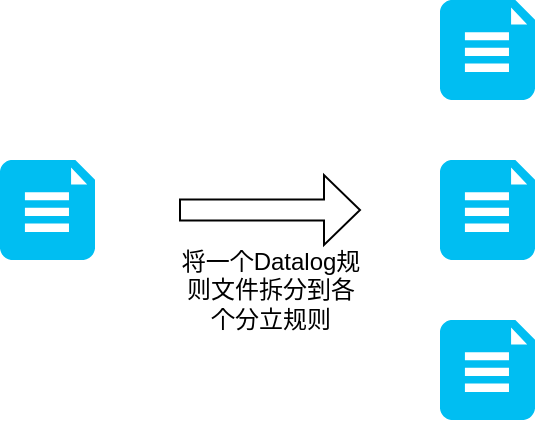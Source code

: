 <mxfile version="22.1.11" type="github">
  <diagram name="第 1 页" id="qbcq0HSddqmyH18pInoi">
    <mxGraphModel dx="954" dy="606" grid="1" gridSize="10" guides="1" tooltips="1" connect="1" arrows="1" fold="1" page="1" pageScale="1" pageWidth="827" pageHeight="1169" math="0" shadow="0">
      <root>
        <mxCell id="0" />
        <mxCell id="1" parent="0" />
        <mxCell id="Vjg9qxUvn2heQVp0XPwC-1" value="" style="verticalLabelPosition=bottom;html=1;verticalAlign=top;align=center;strokeColor=none;fillColor=#00BEF2;shape=mxgraph.azure.file_2;pointerEvents=1;" vertex="1" parent="1">
          <mxGeometry x="60" y="210" width="47.5" height="50" as="geometry" />
        </mxCell>
        <mxCell id="Vjg9qxUvn2heQVp0XPwC-2" value="" style="verticalLabelPosition=bottom;html=1;verticalAlign=top;align=center;strokeColor=none;fillColor=#00BEF2;shape=mxgraph.azure.file_2;pointerEvents=1;" vertex="1" parent="1">
          <mxGeometry x="280" y="130" width="47.5" height="50" as="geometry" />
        </mxCell>
        <mxCell id="Vjg9qxUvn2heQVp0XPwC-3" value="" style="verticalLabelPosition=bottom;html=1;verticalAlign=top;align=center;strokeColor=none;fillColor=#00BEF2;shape=mxgraph.azure.file_2;pointerEvents=1;" vertex="1" parent="1">
          <mxGeometry x="280" y="210" width="47.5" height="50" as="geometry" />
        </mxCell>
        <mxCell id="Vjg9qxUvn2heQVp0XPwC-4" value="" style="verticalLabelPosition=bottom;html=1;verticalAlign=top;align=center;strokeColor=none;fillColor=#00BEF2;shape=mxgraph.azure.file_2;pointerEvents=1;" vertex="1" parent="1">
          <mxGeometry x="280" y="290" width="47.5" height="50" as="geometry" />
        </mxCell>
        <mxCell id="Vjg9qxUvn2heQVp0XPwC-5" value="" style="shape=singleArrow;whiteSpace=wrap;html=1;" vertex="1" parent="1">
          <mxGeometry x="150" y="217.5" width="90" height="35" as="geometry" />
        </mxCell>
        <mxCell id="Vjg9qxUvn2heQVp0XPwC-6" value="将一个Datalog规则文件拆分到各个分立规则" style="text;html=1;strokeColor=none;fillColor=none;align=center;verticalAlign=middle;whiteSpace=wrap;rounded=0;" vertex="1" parent="1">
          <mxGeometry x="147.5" y="260" width="95" height="30" as="geometry" />
        </mxCell>
      </root>
    </mxGraphModel>
  </diagram>
</mxfile>
